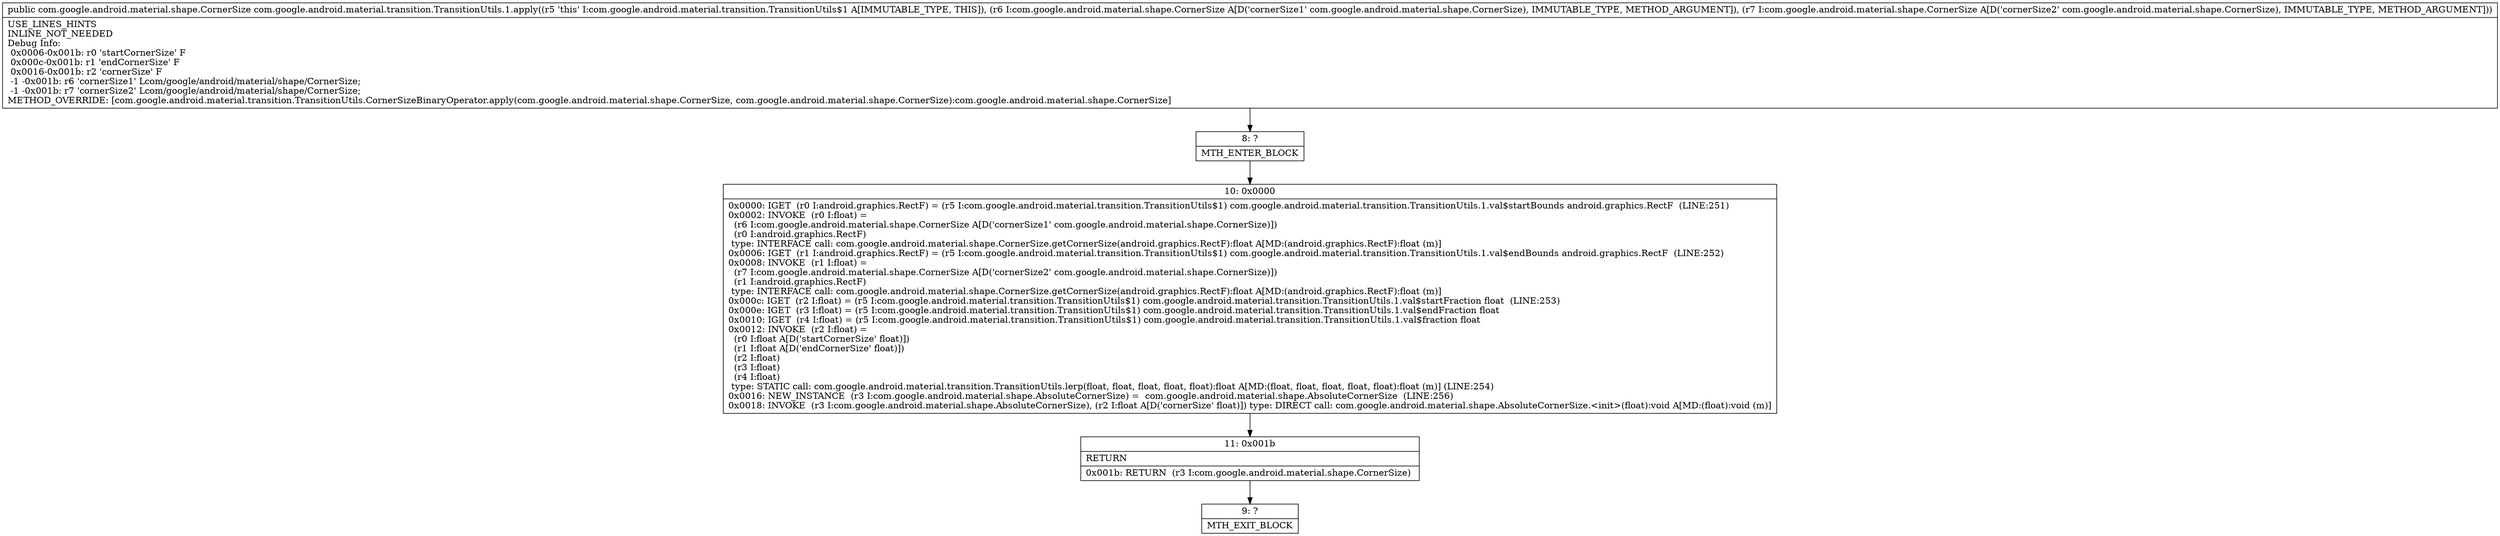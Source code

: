 digraph "CFG forcom.google.android.material.transition.TransitionUtils.1.apply(Lcom\/google\/android\/material\/shape\/CornerSize;Lcom\/google\/android\/material\/shape\/CornerSize;)Lcom\/google\/android\/material\/shape\/CornerSize;" {
Node_8 [shape=record,label="{8\:\ ?|MTH_ENTER_BLOCK\l}"];
Node_10 [shape=record,label="{10\:\ 0x0000|0x0000: IGET  (r0 I:android.graphics.RectF) = (r5 I:com.google.android.material.transition.TransitionUtils$1) com.google.android.material.transition.TransitionUtils.1.val$startBounds android.graphics.RectF  (LINE:251)\l0x0002: INVOKE  (r0 I:float) = \l  (r6 I:com.google.android.material.shape.CornerSize A[D('cornerSize1' com.google.android.material.shape.CornerSize)])\l  (r0 I:android.graphics.RectF)\l type: INTERFACE call: com.google.android.material.shape.CornerSize.getCornerSize(android.graphics.RectF):float A[MD:(android.graphics.RectF):float (m)]\l0x0006: IGET  (r1 I:android.graphics.RectF) = (r5 I:com.google.android.material.transition.TransitionUtils$1) com.google.android.material.transition.TransitionUtils.1.val$endBounds android.graphics.RectF  (LINE:252)\l0x0008: INVOKE  (r1 I:float) = \l  (r7 I:com.google.android.material.shape.CornerSize A[D('cornerSize2' com.google.android.material.shape.CornerSize)])\l  (r1 I:android.graphics.RectF)\l type: INTERFACE call: com.google.android.material.shape.CornerSize.getCornerSize(android.graphics.RectF):float A[MD:(android.graphics.RectF):float (m)]\l0x000c: IGET  (r2 I:float) = (r5 I:com.google.android.material.transition.TransitionUtils$1) com.google.android.material.transition.TransitionUtils.1.val$startFraction float  (LINE:253)\l0x000e: IGET  (r3 I:float) = (r5 I:com.google.android.material.transition.TransitionUtils$1) com.google.android.material.transition.TransitionUtils.1.val$endFraction float \l0x0010: IGET  (r4 I:float) = (r5 I:com.google.android.material.transition.TransitionUtils$1) com.google.android.material.transition.TransitionUtils.1.val$fraction float \l0x0012: INVOKE  (r2 I:float) = \l  (r0 I:float A[D('startCornerSize' float)])\l  (r1 I:float A[D('endCornerSize' float)])\l  (r2 I:float)\l  (r3 I:float)\l  (r4 I:float)\l type: STATIC call: com.google.android.material.transition.TransitionUtils.lerp(float, float, float, float, float):float A[MD:(float, float, float, float, float):float (m)] (LINE:254)\l0x0016: NEW_INSTANCE  (r3 I:com.google.android.material.shape.AbsoluteCornerSize) =  com.google.android.material.shape.AbsoluteCornerSize  (LINE:256)\l0x0018: INVOKE  (r3 I:com.google.android.material.shape.AbsoluteCornerSize), (r2 I:float A[D('cornerSize' float)]) type: DIRECT call: com.google.android.material.shape.AbsoluteCornerSize.\<init\>(float):void A[MD:(float):void (m)]\l}"];
Node_11 [shape=record,label="{11\:\ 0x001b|RETURN\l|0x001b: RETURN  (r3 I:com.google.android.material.shape.CornerSize) \l}"];
Node_9 [shape=record,label="{9\:\ ?|MTH_EXIT_BLOCK\l}"];
MethodNode[shape=record,label="{public com.google.android.material.shape.CornerSize com.google.android.material.transition.TransitionUtils.1.apply((r5 'this' I:com.google.android.material.transition.TransitionUtils$1 A[IMMUTABLE_TYPE, THIS]), (r6 I:com.google.android.material.shape.CornerSize A[D('cornerSize1' com.google.android.material.shape.CornerSize), IMMUTABLE_TYPE, METHOD_ARGUMENT]), (r7 I:com.google.android.material.shape.CornerSize A[D('cornerSize2' com.google.android.material.shape.CornerSize), IMMUTABLE_TYPE, METHOD_ARGUMENT]))  | USE_LINES_HINTS\lINLINE_NOT_NEEDED\lDebug Info:\l  0x0006\-0x001b: r0 'startCornerSize' F\l  0x000c\-0x001b: r1 'endCornerSize' F\l  0x0016\-0x001b: r2 'cornerSize' F\l  \-1 \-0x001b: r6 'cornerSize1' Lcom\/google\/android\/material\/shape\/CornerSize;\l  \-1 \-0x001b: r7 'cornerSize2' Lcom\/google\/android\/material\/shape\/CornerSize;\lMETHOD_OVERRIDE: [com.google.android.material.transition.TransitionUtils.CornerSizeBinaryOperator.apply(com.google.android.material.shape.CornerSize, com.google.android.material.shape.CornerSize):com.google.android.material.shape.CornerSize]\l}"];
MethodNode -> Node_8;Node_8 -> Node_10;
Node_10 -> Node_11;
Node_11 -> Node_9;
}

